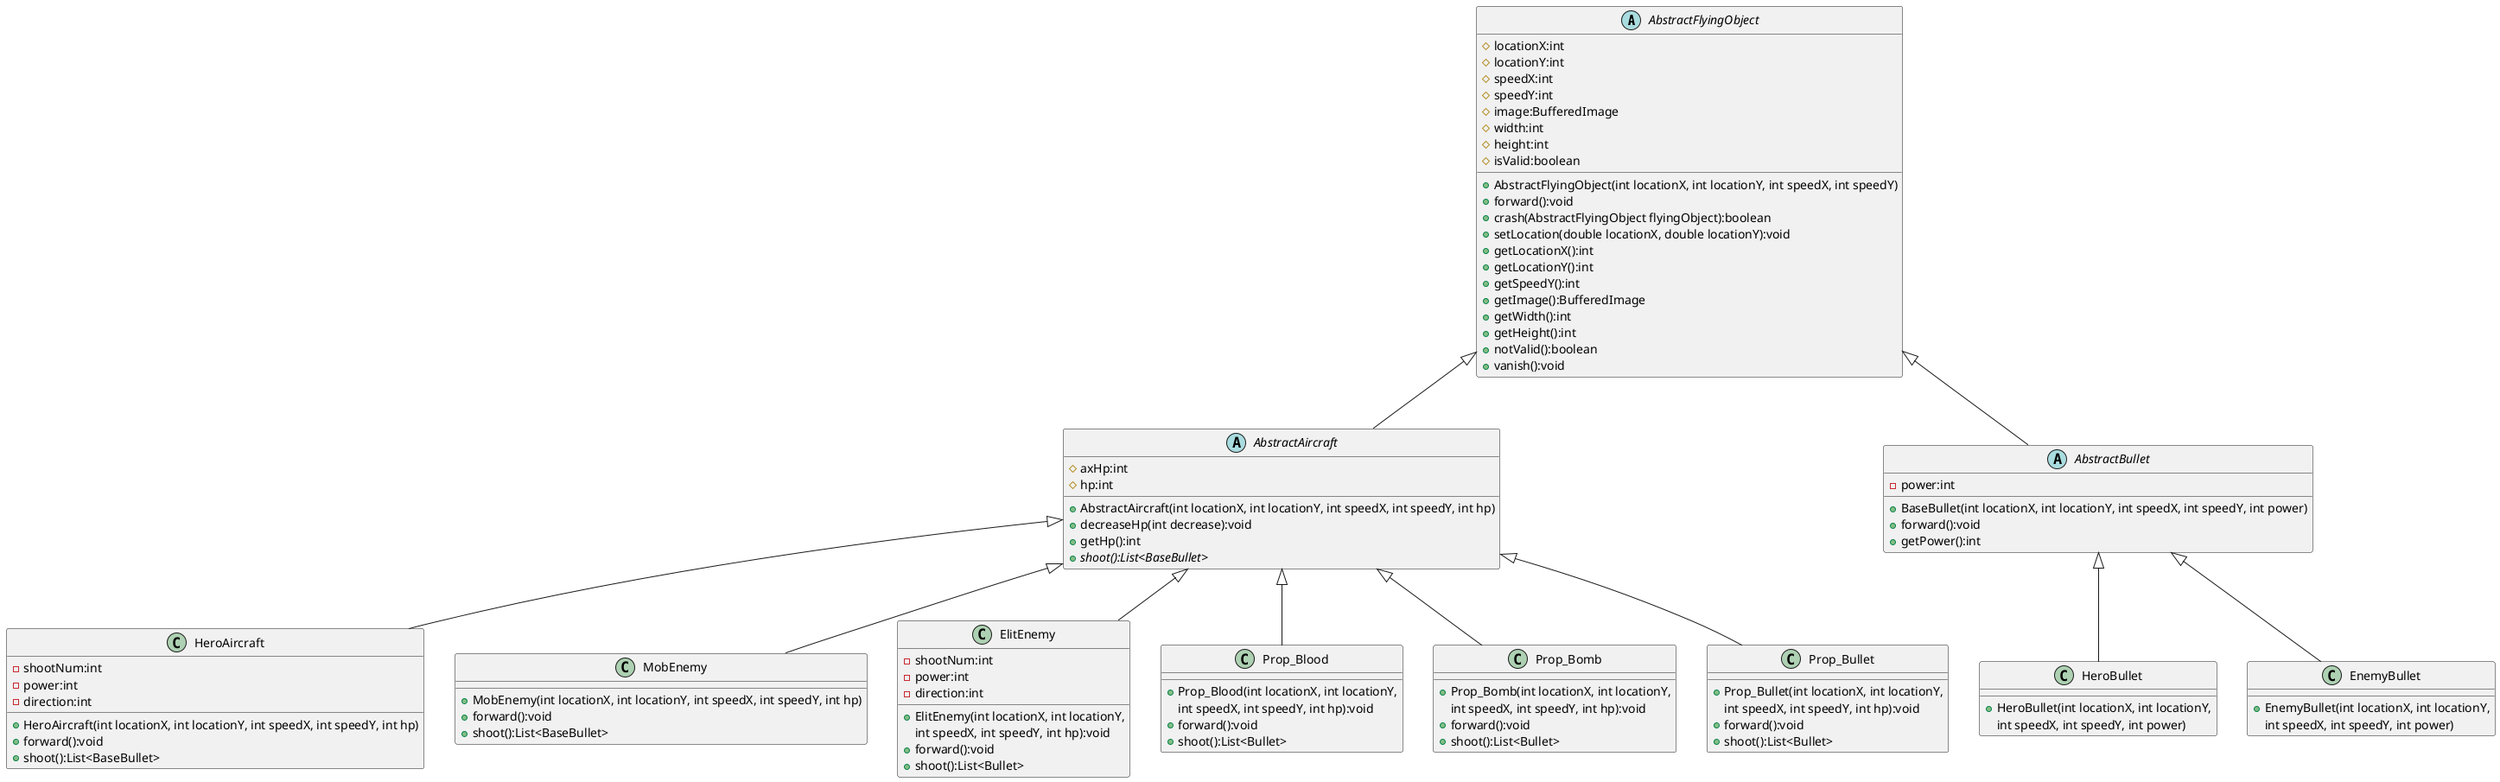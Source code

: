@startuml
'https://plantuml.com/class-diagram

abstract class AbstractFlyingObject
{
    # locationX:int
    # locationY:int
    # speedX:int
    # speedY:int
    # image:BufferedImage
    # width:int
    # height:int
    # isValid:boolean

    + AbstractFlyingObject(int locationX, int locationY, int speedX, int speedY)
    + forward():void
    + crash(AbstractFlyingObject flyingObject):boolean
    + setLocation(double locationX, double locationY):void
    + getLocationX():int
    + getLocationY():int
    + getSpeedY():int
    + getImage():BufferedImage
    + getWidth():int
    + getHeight():int
    + notValid():boolean
    + vanish():void
}
abstract class AbstractAircraft
{
	# axHp:int
    # hp:int
    + AbstractAircraft(int locationX, int locationY, int speedX, int speedY, int hp)
    + decreaseHp(int decrease):void
    + getHp():int
    + {abstract} shoot():List<BaseBullet>
 }

abstract class AbstractBullet
{
    - power:int
    + BaseBullet(int locationX, int locationY, int speedX, int speedY, int power)
    + forward():void
	+ getPower():int
}

AbstractFlyingObject <|-- AbstractAircraft
AbstractFlyingObject <|-- AbstractBullet

AbstractAircraft <|-- HeroAircraft
AbstractAircraft <|-- MobEnemy
AbstractAircraft <|-- ElitEnemy
AbstractAircraft <|-- Prop_Blood
AbstractAircraft <|-- Prop_Bomb
AbstractAircraft <|-- Prop_Bullet

AbstractBullet <|-- HeroBullet
AbstractBullet <|-- EnemyBullet

class HeroAircraft {
    - shootNum:int
    - power:int
    - direction:int
    + HeroAircraft(int locationX, int locationY, int speedX, int speedY, int hp)
    + forward():void
    + shoot():List<BaseBullet>
}

class MobEnemy {
    + MobEnemy(int locationX, int locationY, int speedX, int speedY, int hp)
    + forward():void
    + shoot():List<BaseBullet>
}

class HeroBullet {
    + HeroBullet(int locationX, int locationY,
     int speedX, int speedY, int power)
}

class EnemyBullet {
    + EnemyBullet(int locationX, int locationY,
     int speedX, int speedY, int power)
}

class ElitEnemy {
    - shootNum:int
    - power:int
    - direction:int
    + ElitEnemy(int locationX, int locationY,
    int speedX, int speedY, int hp):void
    + forward():void
    + shoot():List<Bullet>
}

class Prop_Blood {
    + Prop_Blood(int locationX, int locationY,
    int speedX, int speedY, int hp):void
    + forward():void
    + shoot():List<Bullet>
}

class Prop_Bomb {
    + Prop_Bomb(int locationX, int locationY,
    int speedX, int speedY, int hp):void
    + forward():void
    + shoot():List<Bullet>
}

class Prop_Bullet {
    + Prop_Bullet(int locationX, int locationY,
    int speedX, int speedY, int hp):void
    + forward():void
    + shoot():List<Bullet>
}




@enduml
